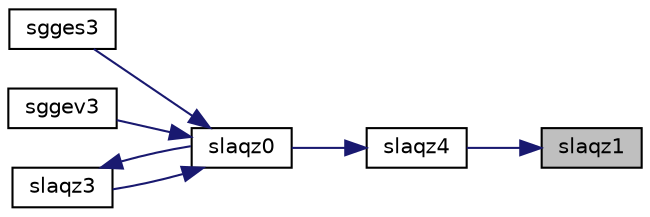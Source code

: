 digraph "slaqz1"
{
 // LATEX_PDF_SIZE
  edge [fontname="Helvetica",fontsize="10",labelfontname="Helvetica",labelfontsize="10"];
  node [fontname="Helvetica",fontsize="10",shape=record];
  rankdir="RL";
  Node1 [label="slaqz1",height=0.2,width=0.4,color="black", fillcolor="grey75", style="filled", fontcolor="black",tooltip="SLAQZ1"];
  Node1 -> Node2 [dir="back",color="midnightblue",fontsize="10",style="solid",fontname="Helvetica"];
  Node2 [label="slaqz4",height=0.2,width=0.4,color="black", fillcolor="white", style="filled",URL="$slaqz4_8f.html#a6895515e31c40bf17757930335b81fce",tooltip="SLAQZ4"];
  Node2 -> Node3 [dir="back",color="midnightblue",fontsize="10",style="solid",fontname="Helvetica"];
  Node3 [label="slaqz0",height=0.2,width=0.4,color="black", fillcolor="white", style="filled",URL="$slaqz0_8f.html#ad7e1d2d77ede5cb50a673445ea956f49",tooltip="SLAQZ0"];
  Node3 -> Node4 [dir="back",color="midnightblue",fontsize="10",style="solid",fontname="Helvetica"];
  Node4 [label="sgges3",height=0.2,width=0.4,color="black", fillcolor="white", style="filled",URL="$sgges3_8f.html#aa38a73620b45cbe5a9b1803351a28dbb",tooltip="SGGES3 computes the eigenvalues, the Schur form, and, optionally, the matrix of Schur vectors for GE ..."];
  Node3 -> Node5 [dir="back",color="midnightblue",fontsize="10",style="solid",fontname="Helvetica"];
  Node5 [label="sggev3",height=0.2,width=0.4,color="black", fillcolor="white", style="filled",URL="$sggev3_8f.html#a7c33384acda01bd5c62e87213eb2f2f9",tooltip="SGGEV3 computes the eigenvalues and, optionally, the left and/or right eigenvectors for GE matrices (..."];
  Node3 -> Node6 [dir="back",color="midnightblue",fontsize="10",style="solid",fontname="Helvetica"];
  Node6 [label="slaqz3",height=0.2,width=0.4,color="black", fillcolor="white", style="filled",URL="$slaqz3_8f.html#a8dad4aabc60c0b1cdc76901db8f195e2",tooltip="SLAQZ3"];
  Node6 -> Node3 [dir="back",color="midnightblue",fontsize="10",style="solid",fontname="Helvetica"];
}
